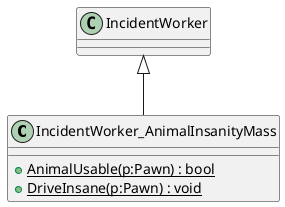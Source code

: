 @startuml
class IncidentWorker_AnimalInsanityMass {
    + {static} AnimalUsable(p:Pawn) : bool
    + {static} DriveInsane(p:Pawn) : void
}
IncidentWorker <|-- IncidentWorker_AnimalInsanityMass
@enduml
